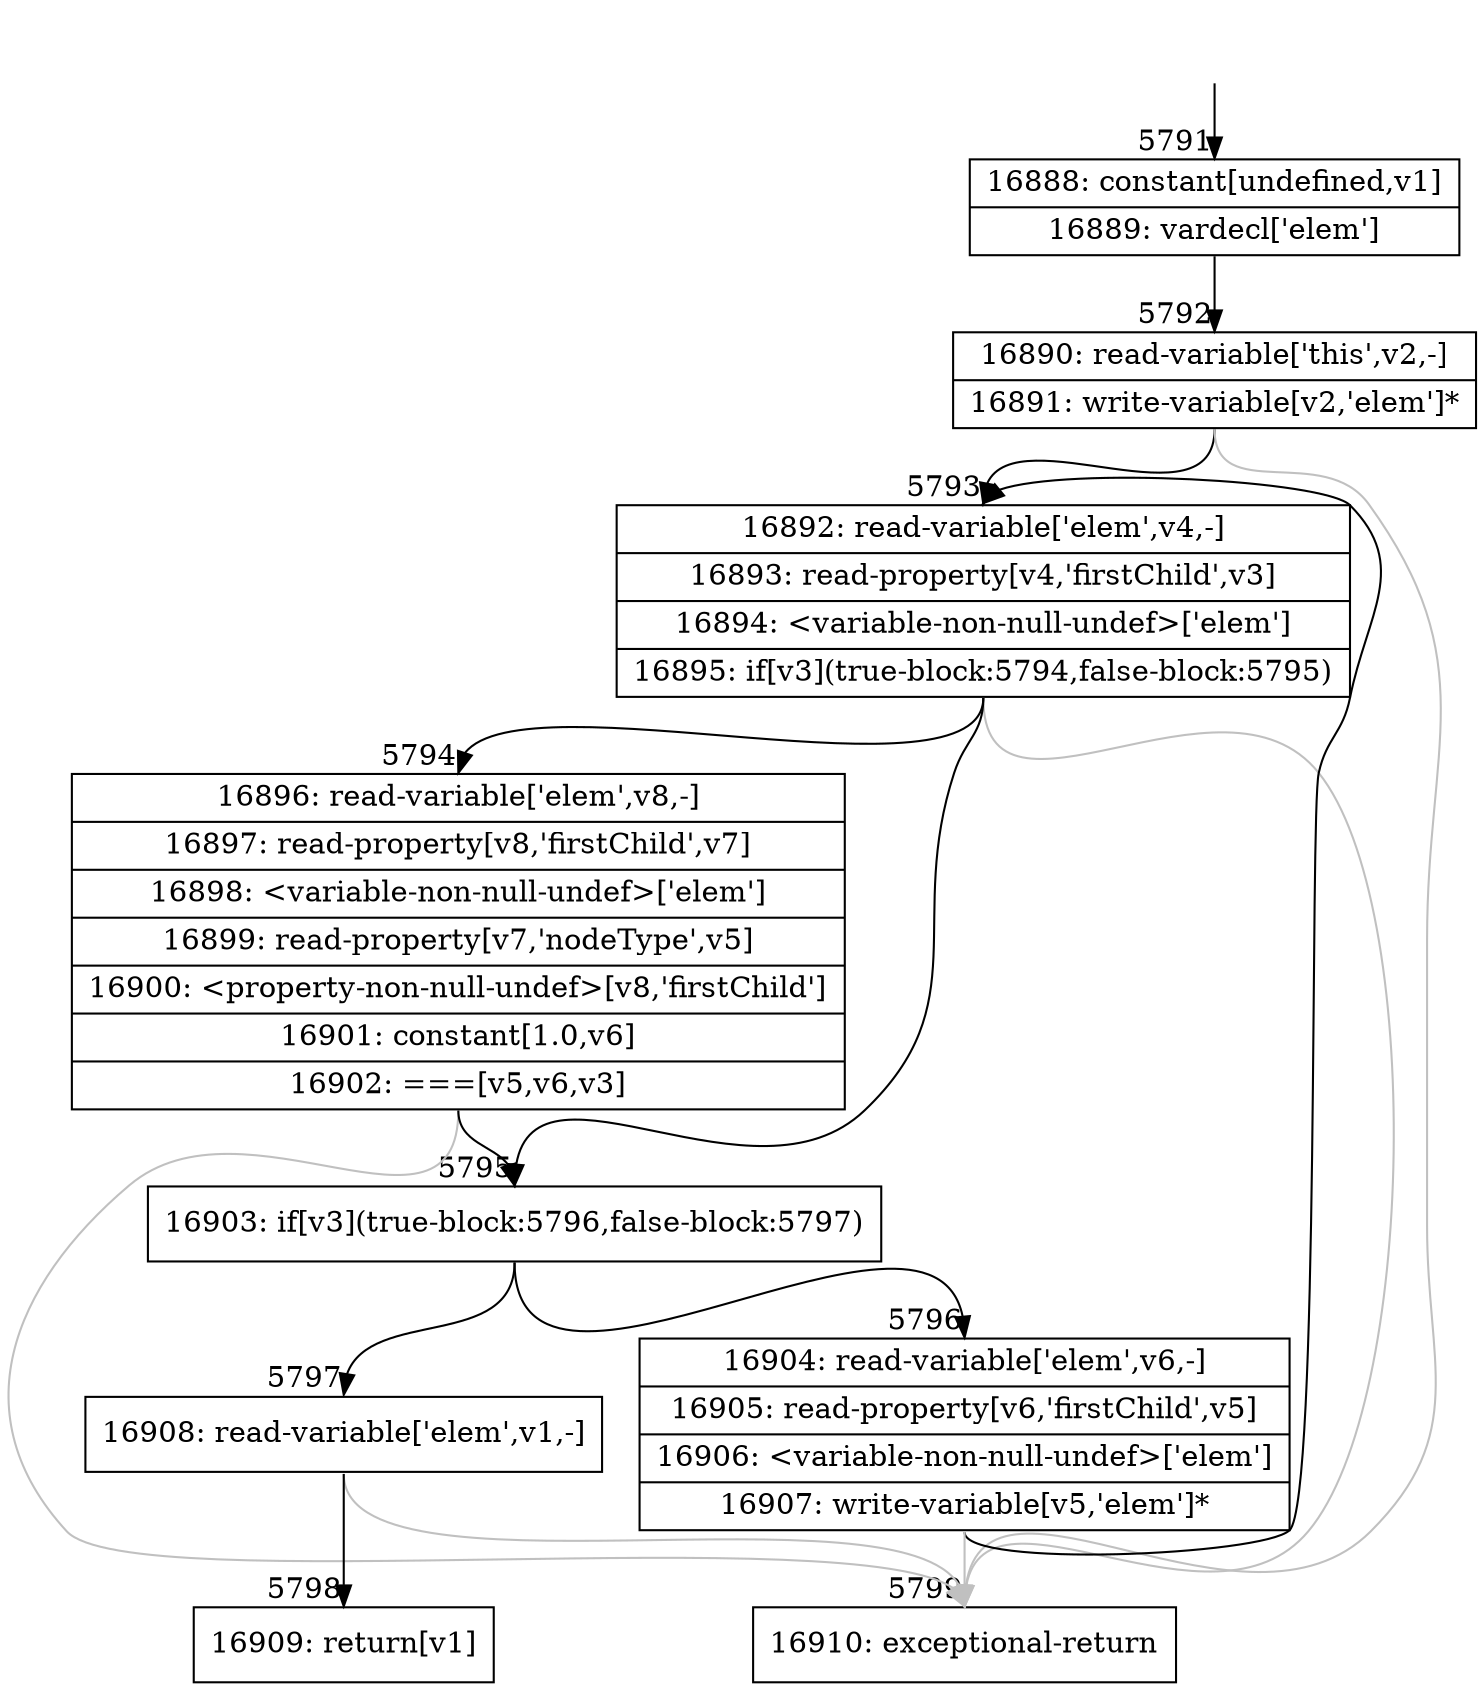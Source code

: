 digraph {
rankdir="TD"
BB_entry377[shape=none,label=""];
BB_entry377 -> BB5791 [tailport=s, headport=n, headlabel="    5791"]
BB5791 [shape=record label="{16888: constant[undefined,v1]|16889: vardecl['elem']}" ] 
BB5791 -> BB5792 [tailport=s, headport=n, headlabel="      5792"]
BB5792 [shape=record label="{16890: read-variable['this',v2,-]|16891: write-variable[v2,'elem']*}" ] 
BB5792 -> BB5793 [tailport=s, headport=n, headlabel="      5793"]
BB5792 -> BB5799 [tailport=s, headport=n, color=gray, headlabel="      5799"]
BB5793 [shape=record label="{16892: read-variable['elem',v4,-]|16893: read-property[v4,'firstChild',v3]|16894: \<variable-non-null-undef\>['elem']|16895: if[v3](true-block:5794,false-block:5795)}" ] 
BB5793 -> BB5795 [tailport=s, headport=n, headlabel="      5795"]
BB5793 -> BB5794 [tailport=s, headport=n, headlabel="      5794"]
BB5793 -> BB5799 [tailport=s, headport=n, color=gray]
BB5794 [shape=record label="{16896: read-variable['elem',v8,-]|16897: read-property[v8,'firstChild',v7]|16898: \<variable-non-null-undef\>['elem']|16899: read-property[v7,'nodeType',v5]|16900: \<property-non-null-undef\>[v8,'firstChild']|16901: constant[1.0,v6]|16902: ===[v5,v6,v3]}" ] 
BB5794 -> BB5795 [tailport=s, headport=n]
BB5794 -> BB5799 [tailport=s, headport=n, color=gray]
BB5795 [shape=record label="{16903: if[v3](true-block:5796,false-block:5797)}" ] 
BB5795 -> BB5796 [tailport=s, headport=n, headlabel="      5796"]
BB5795 -> BB5797 [tailport=s, headport=n, headlabel="      5797"]
BB5796 [shape=record label="{16904: read-variable['elem',v6,-]|16905: read-property[v6,'firstChild',v5]|16906: \<variable-non-null-undef\>['elem']|16907: write-variable[v5,'elem']*}" ] 
BB5796 -> BB5793 [tailport=s, headport=n]
BB5796 -> BB5799 [tailport=s, headport=n, color=gray]
BB5797 [shape=record label="{16908: read-variable['elem',v1,-]}" ] 
BB5797 -> BB5798 [tailport=s, headport=n, headlabel="      5798"]
BB5797 -> BB5799 [tailport=s, headport=n, color=gray]
BB5798 [shape=record label="{16909: return[v1]}" ] 
BB5799 [shape=record label="{16910: exceptional-return}" ] 
}
